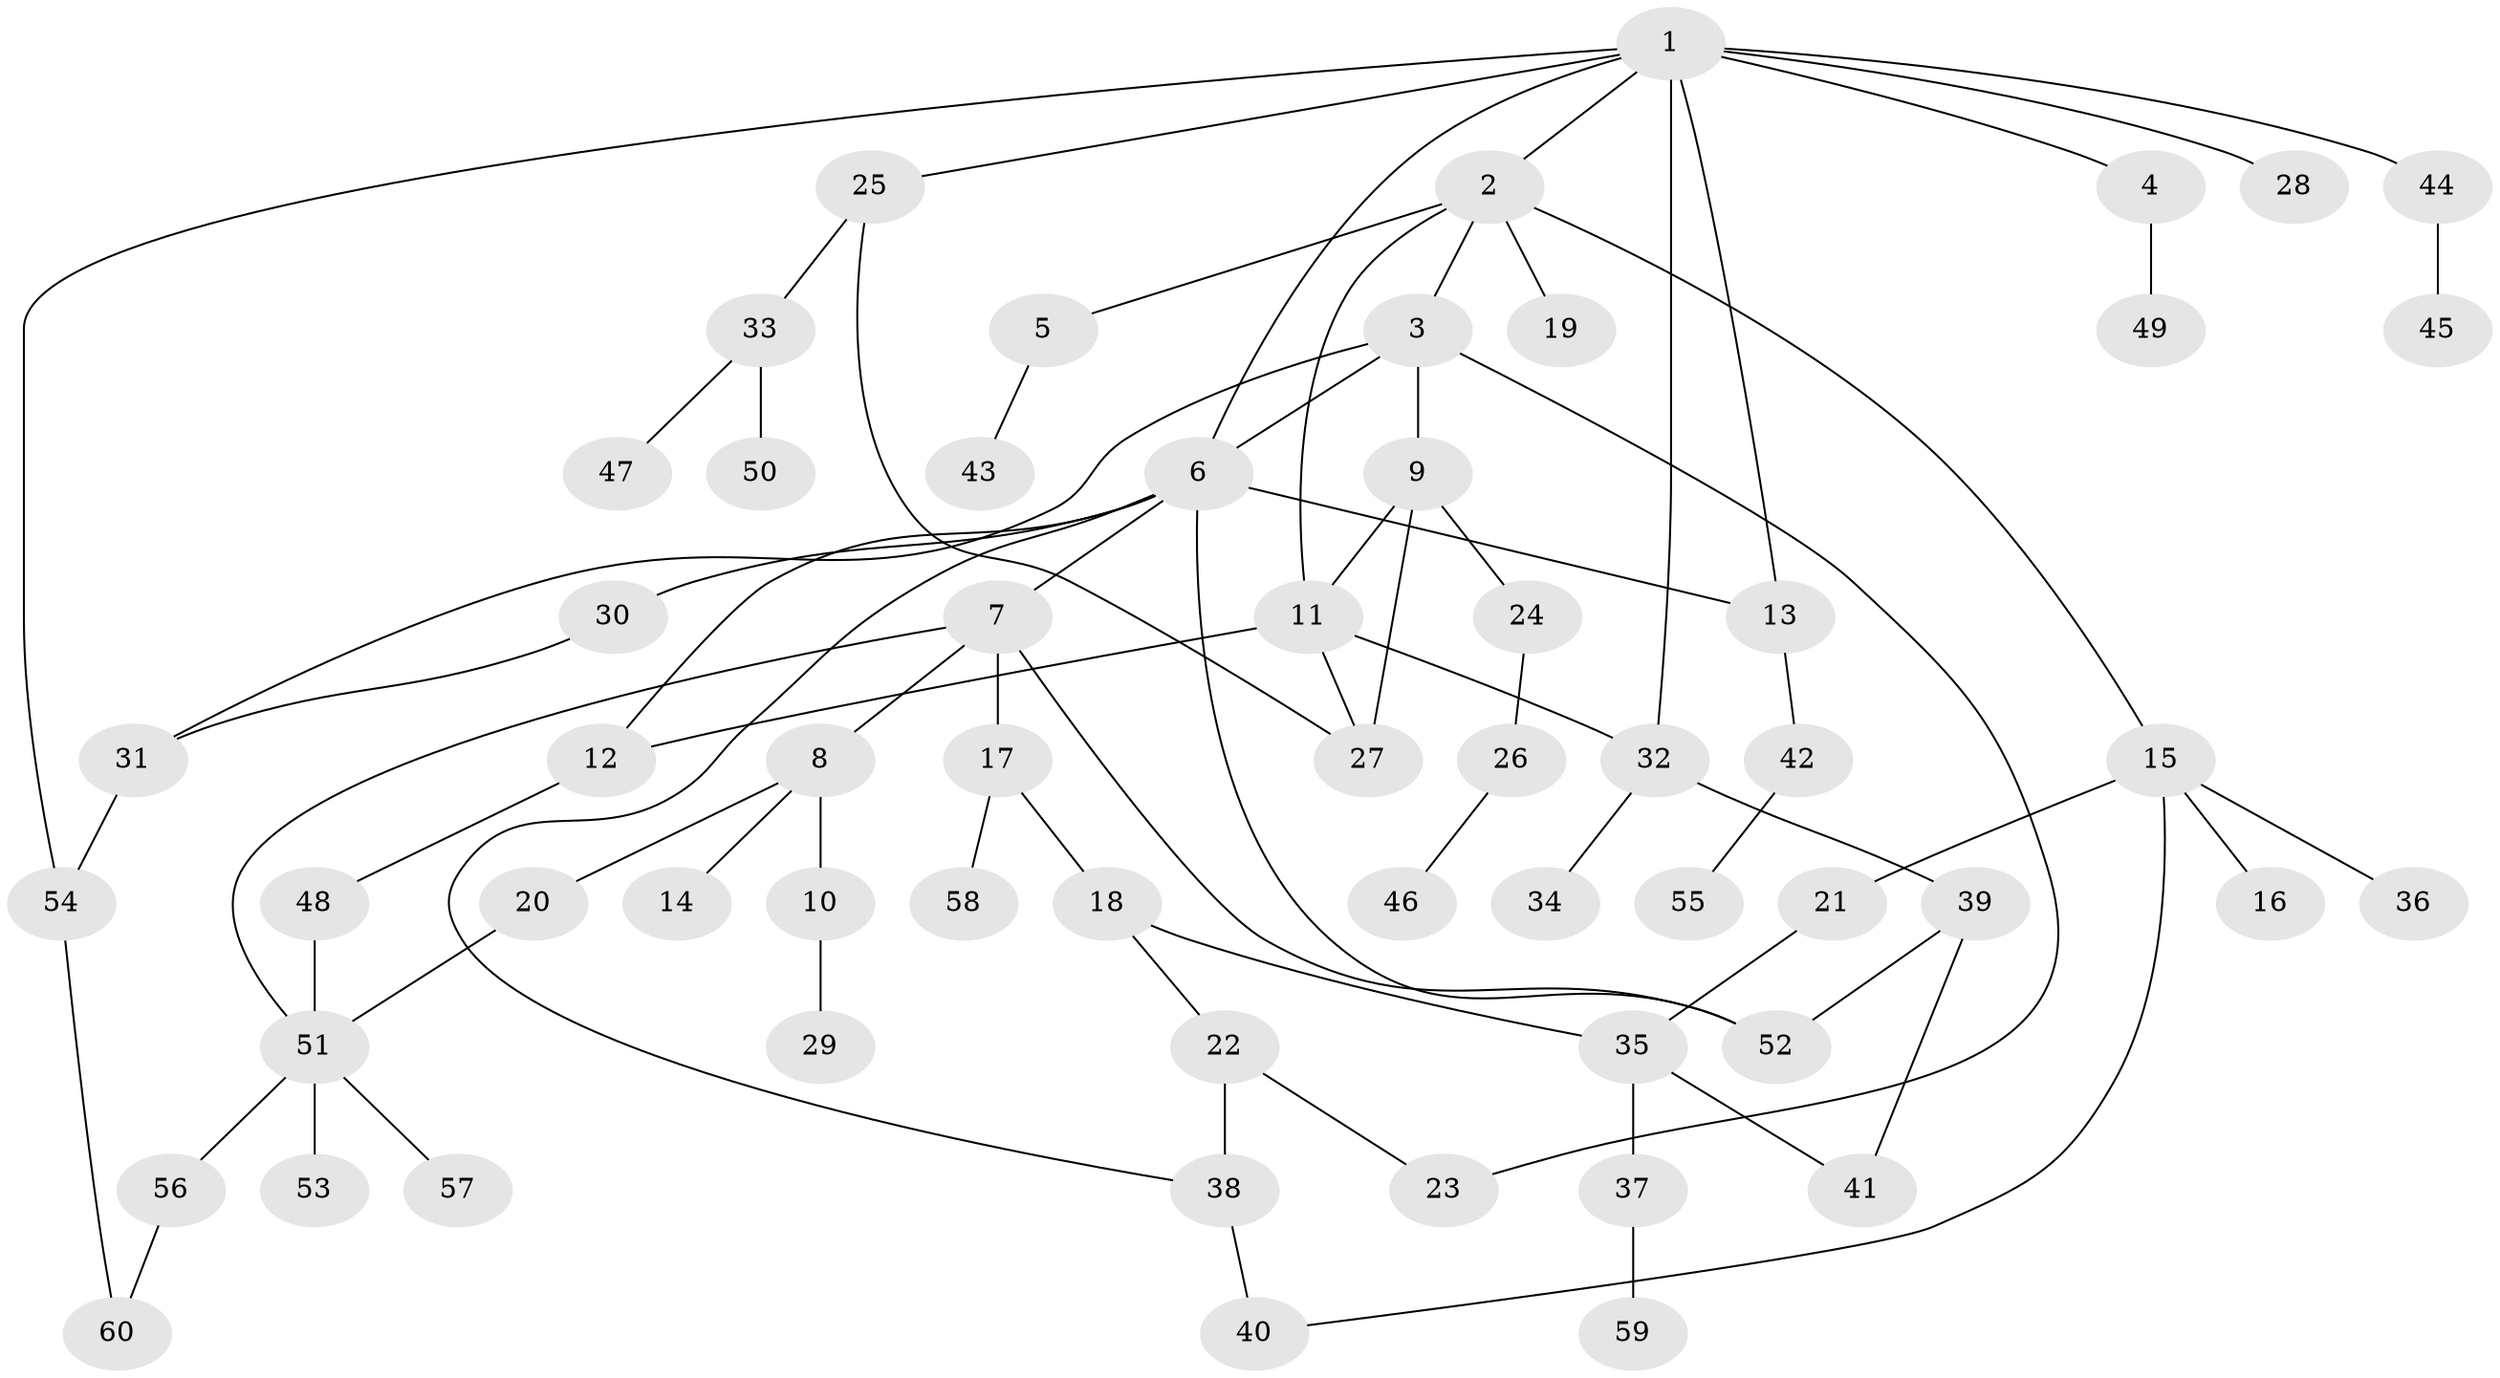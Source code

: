 // coarse degree distribution, {5: 0.2, 9: 0.06666666666666667, 3: 0.13333333333333333, 2: 0.13333333333333333, 1: 0.3333333333333333, 4: 0.13333333333333333}
// Generated by graph-tools (version 1.1) at 2025/36/03/04/25 23:36:03]
// undirected, 60 vertices, 78 edges
graph export_dot {
  node [color=gray90,style=filled];
  1;
  2;
  3;
  4;
  5;
  6;
  7;
  8;
  9;
  10;
  11;
  12;
  13;
  14;
  15;
  16;
  17;
  18;
  19;
  20;
  21;
  22;
  23;
  24;
  25;
  26;
  27;
  28;
  29;
  30;
  31;
  32;
  33;
  34;
  35;
  36;
  37;
  38;
  39;
  40;
  41;
  42;
  43;
  44;
  45;
  46;
  47;
  48;
  49;
  50;
  51;
  52;
  53;
  54;
  55;
  56;
  57;
  58;
  59;
  60;
  1 -- 2;
  1 -- 4;
  1 -- 13;
  1 -- 25;
  1 -- 28;
  1 -- 44;
  1 -- 6;
  1 -- 54;
  1 -- 32;
  2 -- 3;
  2 -- 5;
  2 -- 15;
  2 -- 19;
  2 -- 11;
  3 -- 6;
  3 -- 9;
  3 -- 23;
  3 -- 31;
  4 -- 49;
  5 -- 43;
  6 -- 7;
  6 -- 30;
  6 -- 38;
  6 -- 13;
  6 -- 12;
  6 -- 52;
  7 -- 8;
  7 -- 17;
  7 -- 51;
  7 -- 52;
  8 -- 10;
  8 -- 14;
  8 -- 20;
  9 -- 11;
  9 -- 24;
  9 -- 27;
  10 -- 29;
  11 -- 12;
  11 -- 32;
  11 -- 27;
  12 -- 48;
  13 -- 42;
  15 -- 16;
  15 -- 21;
  15 -- 36;
  15 -- 40;
  17 -- 18;
  17 -- 58;
  18 -- 22;
  18 -- 35;
  20 -- 51;
  21 -- 35;
  22 -- 23;
  22 -- 38;
  24 -- 26;
  25 -- 33;
  25 -- 27;
  26 -- 46;
  30 -- 31;
  31 -- 54;
  32 -- 34;
  32 -- 39;
  33 -- 47;
  33 -- 50;
  35 -- 37;
  35 -- 41;
  37 -- 59;
  38 -- 40;
  39 -- 52;
  39 -- 41;
  42 -- 55;
  44 -- 45;
  48 -- 51;
  51 -- 53;
  51 -- 56;
  51 -- 57;
  54 -- 60;
  56 -- 60;
}
